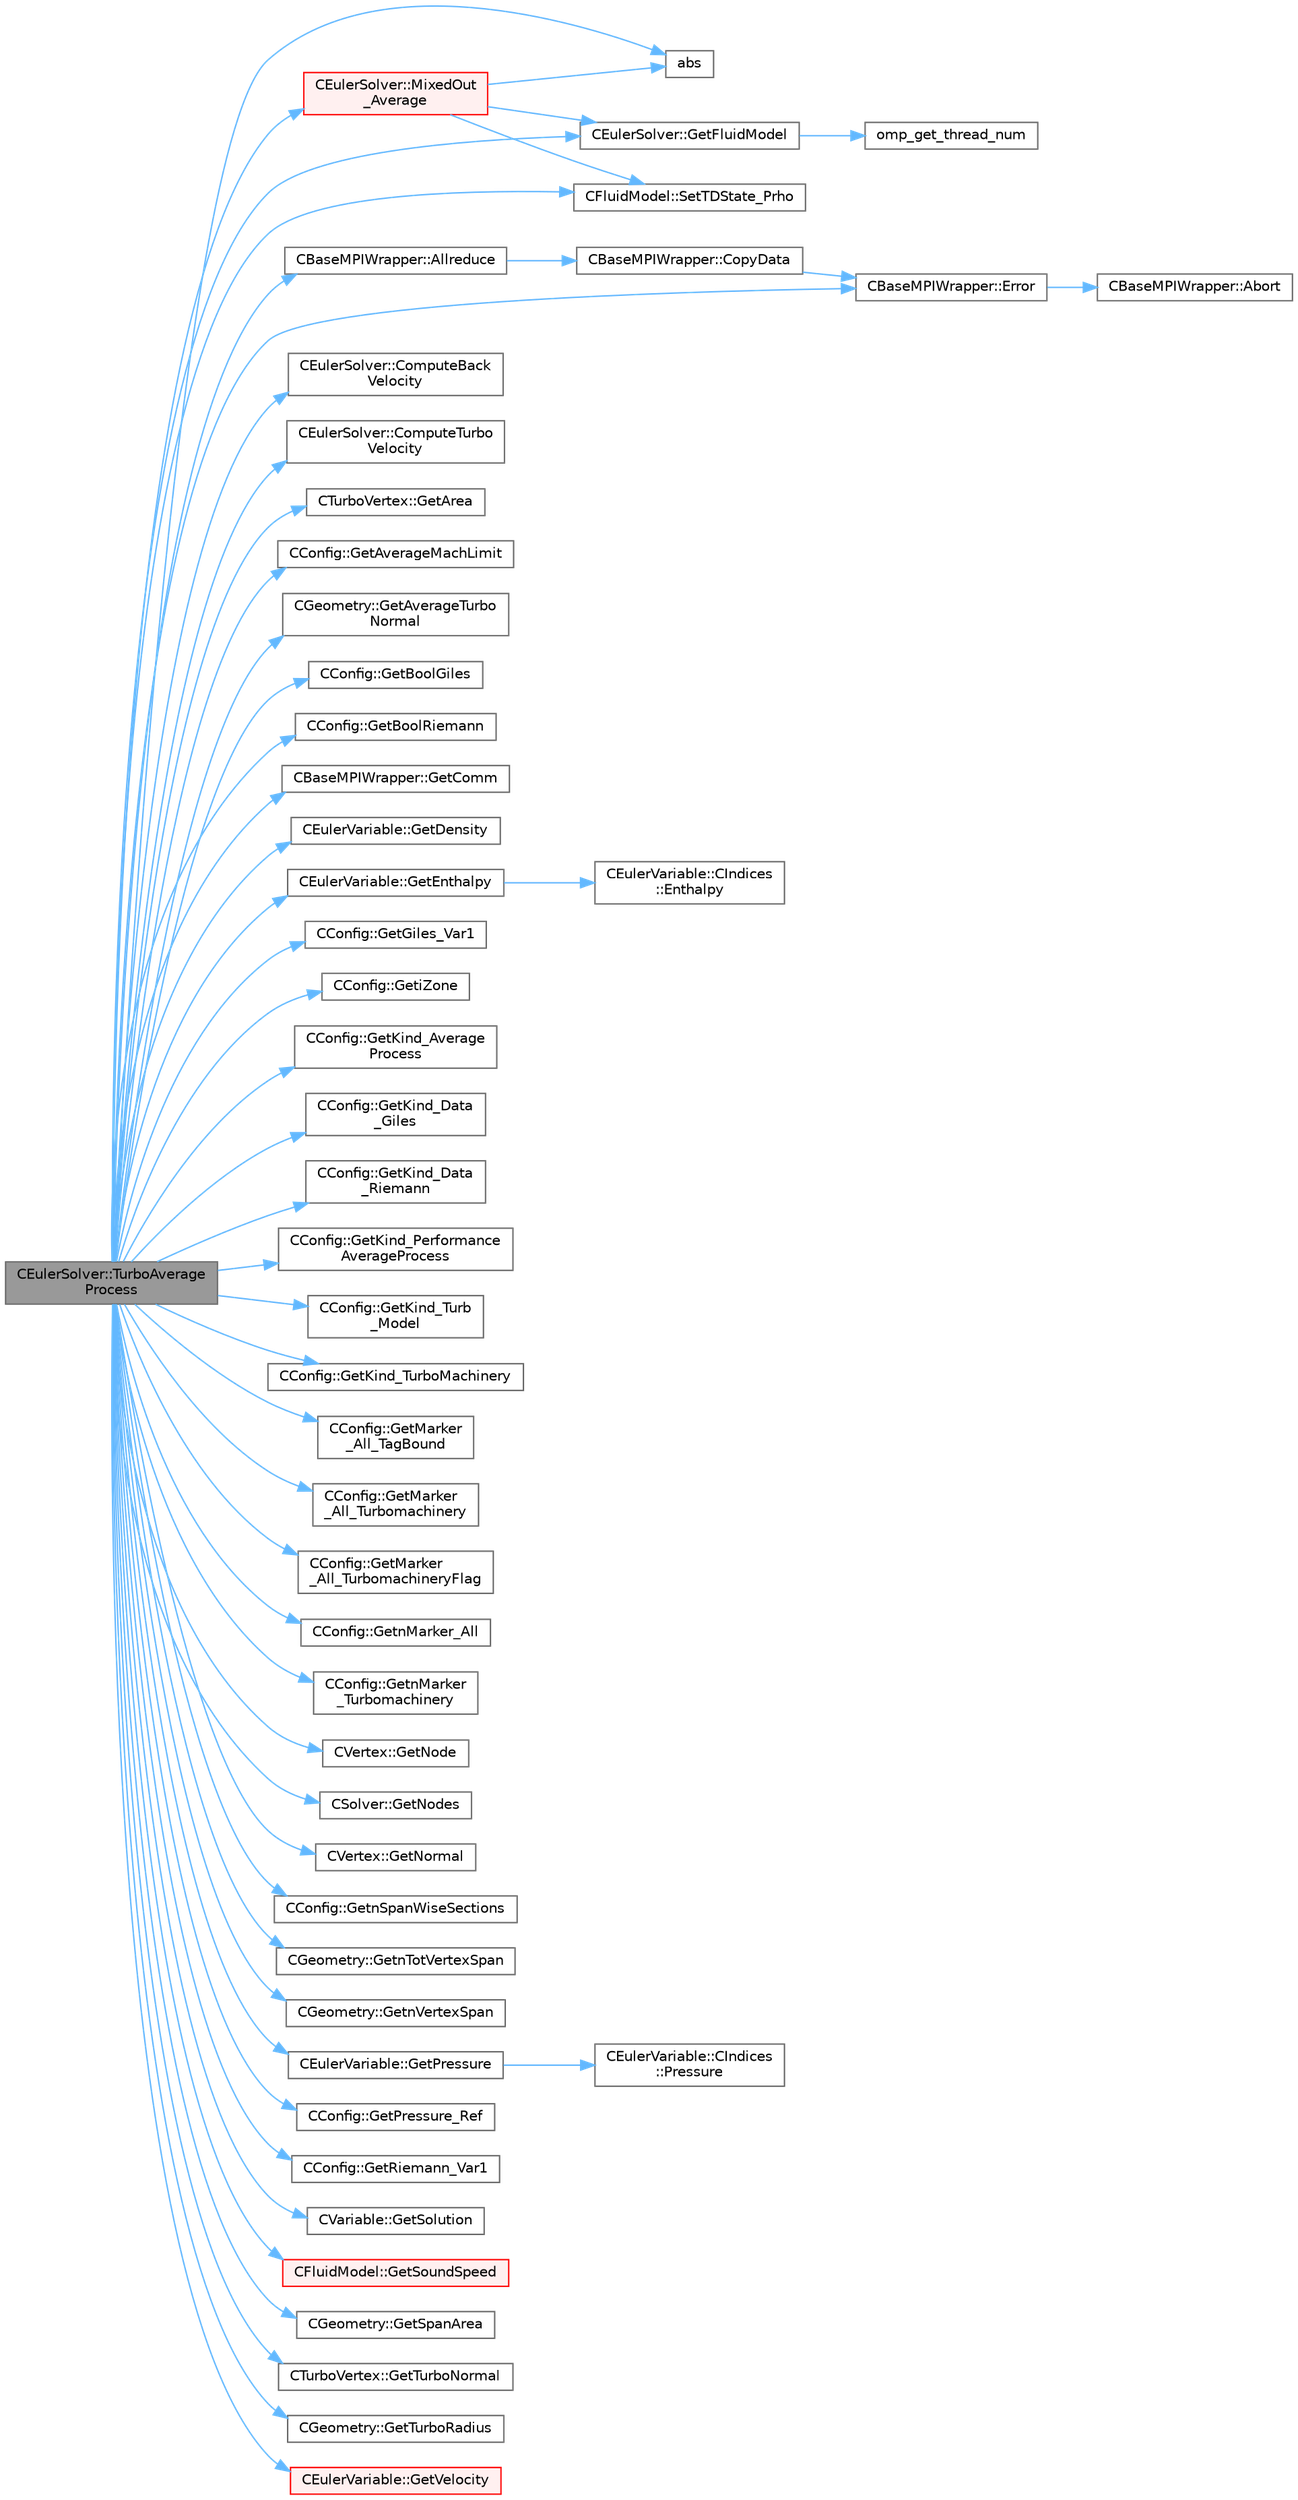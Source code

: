 digraph "CEulerSolver::TurboAverageProcess"
{
 // LATEX_PDF_SIZE
  bgcolor="transparent";
  edge [fontname=Helvetica,fontsize=10,labelfontname=Helvetica,labelfontsize=10];
  node [fontname=Helvetica,fontsize=10,shape=box,height=0.2,width=0.4];
  rankdir="LR";
  Node1 [id="Node000001",label="CEulerSolver::TurboAverage\lProcess",height=0.2,width=0.4,color="gray40", fillcolor="grey60", style="filled", fontcolor="black",tooltip="It computes average quantities along the span for turbomachinery analysis."];
  Node1 -> Node2 [id="edge1_Node000001_Node000002",color="steelblue1",style="solid",tooltip=" "];
  Node2 [id="Node000002",label="abs",height=0.2,width=0.4,color="grey40", fillcolor="white", style="filled",URL="$group__SIMD.html#gaf7650d08e2a58ed700276ddc70f72f96",tooltip=" "];
  Node1 -> Node3 [id="edge2_Node000001_Node000003",color="steelblue1",style="solid",tooltip=" "];
  Node3 [id="Node000003",label="CBaseMPIWrapper::Allreduce",height=0.2,width=0.4,color="grey40", fillcolor="white", style="filled",URL="$classCBaseMPIWrapper.html#a381d4b3738c09d92ee1ae9f89715b541",tooltip=" "];
  Node3 -> Node4 [id="edge3_Node000003_Node000004",color="steelblue1",style="solid",tooltip=" "];
  Node4 [id="Node000004",label="CBaseMPIWrapper::CopyData",height=0.2,width=0.4,color="grey40", fillcolor="white", style="filled",URL="$classCBaseMPIWrapper.html#a3c28692a4cab67ad0f81d18273db3d23",tooltip=" "];
  Node4 -> Node5 [id="edge4_Node000004_Node000005",color="steelblue1",style="solid",tooltip=" "];
  Node5 [id="Node000005",label="CBaseMPIWrapper::Error",height=0.2,width=0.4,color="grey40", fillcolor="white", style="filled",URL="$classCBaseMPIWrapper.html#a04457c47629bda56704e6a8804833eeb",tooltip=" "];
  Node5 -> Node6 [id="edge5_Node000005_Node000006",color="steelblue1",style="solid",tooltip=" "];
  Node6 [id="Node000006",label="CBaseMPIWrapper::Abort",height=0.2,width=0.4,color="grey40", fillcolor="white", style="filled",URL="$classCBaseMPIWrapper.html#af7297d861dca86b45cf561b6ab642e8f",tooltip=" "];
  Node1 -> Node7 [id="edge6_Node000001_Node000007",color="steelblue1",style="solid",tooltip=" "];
  Node7 [id="Node000007",label="CEulerSolver::ComputeBack\lVelocity",height=0.2,width=0.4,color="grey40", fillcolor="white", style="filled",URL="$classCEulerSolver.html#a364acc3006e3dd89993bb06db62488fd",tooltip="it take a velocity in the cartesian reference of framework and transform into the turbomachinery fram..."];
  Node1 -> Node8 [id="edge7_Node000001_Node000008",color="steelblue1",style="solid",tooltip=" "];
  Node8 [id="Node000008",label="CEulerSolver::ComputeTurbo\lVelocity",height=0.2,width=0.4,color="grey40", fillcolor="white", style="filled",URL="$classCEulerSolver.html#a5e3f6f32251ecccedd9018487e8118f0",tooltip="it take a velocity in the cartesian reference of framework and transform into the turbomachinery fram..."];
  Node1 -> Node5 [id="edge8_Node000001_Node000005",color="steelblue1",style="solid",tooltip=" "];
  Node1 -> Node9 [id="edge9_Node000001_Node000009",color="steelblue1",style="solid",tooltip=" "];
  Node9 [id="Node000009",label="CTurboVertex::GetArea",height=0.2,width=0.4,color="grey40", fillcolor="white", style="filled",URL="$classCTurboVertex.html#a72553841f50964c0c3a2847623162e0d",tooltip="get face Area associate to the vertex."];
  Node1 -> Node10 [id="edge10_Node000001_Node000010",color="steelblue1",style="solid",tooltip=" "];
  Node10 [id="Node000010",label="CConfig::GetAverageMachLimit",height=0.2,width=0.4,color="grey40", fillcolor="white", style="filled",URL="$classCConfig.html#a149fe458b48278e8e41082d109d9ba41",tooltip="Get mach limit for average massflow-based procedure ."];
  Node1 -> Node11 [id="edge11_Node000001_Node000011",color="steelblue1",style="solid",tooltip=" "];
  Node11 [id="Node000011",label="CGeometry::GetAverageTurbo\lNormal",height=0.2,width=0.4,color="grey40", fillcolor="white", style="filled",URL="$classCGeometry.html#a19492efbe9840429cf9ac392ac66d930",tooltip="Get the average normal at a specific span for a given marker in the turbomachinery reference of frame..."];
  Node1 -> Node12 [id="edge12_Node000001_Node000012",color="steelblue1",style="solid",tooltip=" "];
  Node12 [id="Node000012",label="CConfig::GetBoolGiles",height=0.2,width=0.4,color="grey40", fillcolor="white", style="filled",URL="$classCConfig.html#a148af6d807dcd352a3717fe3fac533c5",tooltip="Verify if there is any Giles Boundary Condition option specified from config file."];
  Node1 -> Node13 [id="edge13_Node000001_Node000013",color="steelblue1",style="solid",tooltip=" "];
  Node13 [id="Node000013",label="CConfig::GetBoolRiemann",height=0.2,width=0.4,color="grey40", fillcolor="white", style="filled",URL="$classCConfig.html#a66dc2659eeb8675240c6b2aa96de3be0",tooltip="Verify if there is any Riemann Boundary Condition option specified from config file."];
  Node1 -> Node14 [id="edge14_Node000001_Node000014",color="steelblue1",style="solid",tooltip=" "];
  Node14 [id="Node000014",label="CBaseMPIWrapper::GetComm",height=0.2,width=0.4,color="grey40", fillcolor="white", style="filled",URL="$classCBaseMPIWrapper.html#a8154391fc3522954802889d81d4ef5da",tooltip=" "];
  Node1 -> Node15 [id="edge15_Node000001_Node000015",color="steelblue1",style="solid",tooltip=" "];
  Node15 [id="Node000015",label="CEulerVariable::GetDensity",height=0.2,width=0.4,color="grey40", fillcolor="white", style="filled",URL="$classCEulerVariable.html#ab8ef32400854040ecb883825f907bed3",tooltip="Get the density of the flow."];
  Node1 -> Node16 [id="edge16_Node000001_Node000016",color="steelblue1",style="solid",tooltip=" "];
  Node16 [id="Node000016",label="CEulerVariable::GetEnthalpy",height=0.2,width=0.4,color="grey40", fillcolor="white", style="filled",URL="$classCEulerVariable.html#acaf8904fb43c0f0c8600c0da5b5397af",tooltip="Get the enthalpy of the flow."];
  Node16 -> Node17 [id="edge17_Node000016_Node000017",color="steelblue1",style="solid",tooltip=" "];
  Node17 [id="Node000017",label="CEulerVariable::CIndices\l::Enthalpy",height=0.2,width=0.4,color="grey40", fillcolor="white", style="filled",URL="$structCEulerVariable_1_1CIndices.html#a51689ac54181da96fae9c8556f287796",tooltip=" "];
  Node1 -> Node18 [id="edge18_Node000001_Node000018",color="steelblue1",style="solid",tooltip=" "];
  Node18 [id="Node000018",label="CEulerSolver::GetFluidModel",height=0.2,width=0.4,color="grey40", fillcolor="white", style="filled",URL="$classCEulerSolver.html#a0e82e3a994e844f8dca1994446888a0c",tooltip="Compute the pressure at the infinity."];
  Node18 -> Node19 [id="edge19_Node000018_Node000019",color="steelblue1",style="solid",tooltip=" "];
  Node19 [id="Node000019",label="omp_get_thread_num",height=0.2,width=0.4,color="grey40", fillcolor="white", style="filled",URL="$omp__structure_8hpp.html#aad63dd7e34961dbbd2e8774e7f6bc2d0",tooltip="Index of current thread, akin to MPI rank."];
  Node1 -> Node20 [id="edge20_Node000001_Node000020",color="steelblue1",style="solid",tooltip=" "];
  Node20 [id="Node000020",label="CConfig::GetGiles_Var1",height=0.2,width=0.4,color="grey40", fillcolor="white", style="filled",URL="$classCConfig.html#a6addffe7feb27af55b293ae3107da164",tooltip="Get the var 1 for the Giels BC."];
  Node1 -> Node21 [id="edge21_Node000001_Node000021",color="steelblue1",style="solid",tooltip=" "];
  Node21 [id="Node000021",label="CConfig::GetiZone",height=0.2,width=0.4,color="grey40", fillcolor="white", style="filled",URL="$classCConfig.html#a1d6335b8fdef6fbcd9a08f7503d73ec1",tooltip="Provides the number of varaibles."];
  Node1 -> Node22 [id="edge22_Node000001_Node000022",color="steelblue1",style="solid",tooltip=" "];
  Node22 [id="Node000022",label="CConfig::GetKind_Average\lProcess",height=0.2,width=0.4,color="grey40", fillcolor="white", style="filled",URL="$classCConfig.html#a92b562d845bd1cf09c60118f7d2a96da",tooltip="Get the kind of mixing process for averaging quantities at the boundaries."];
  Node1 -> Node23 [id="edge23_Node000001_Node000023",color="steelblue1",style="solid",tooltip=" "];
  Node23 [id="Node000023",label="CConfig::GetKind_Data\l_Giles",height=0.2,width=0.4,color="grey40", fillcolor="white", style="filled",URL="$classCConfig.html#a31881e198abedf14f815562917f6cb16",tooltip="Get Kind Data for the Giles BC."];
  Node1 -> Node24 [id="edge24_Node000001_Node000024",color="steelblue1",style="solid",tooltip=" "];
  Node24 [id="Node000024",label="CConfig::GetKind_Data\l_Riemann",height=0.2,width=0.4,color="grey40", fillcolor="white", style="filled",URL="$classCConfig.html#add316d9d3df8e7ad23763a203add8dc0",tooltip="Get Kind Data of Riemann boundary."];
  Node1 -> Node25 [id="edge25_Node000001_Node000025",color="steelblue1",style="solid",tooltip=" "];
  Node25 [id="Node000025",label="CConfig::GetKind_Performance\lAverageProcess",height=0.2,width=0.4,color="grey40", fillcolor="white", style="filled",URL="$classCConfig.html#a43ce30c5ca78f3bc155590874be6158d",tooltip="Get the kind of mixing process for averaging quantities at the boundaries."];
  Node1 -> Node26 [id="edge26_Node000001_Node000026",color="steelblue1",style="solid",tooltip=" "];
  Node26 [id="Node000026",label="CConfig::GetKind_Turb\l_Model",height=0.2,width=0.4,color="grey40", fillcolor="white", style="filled",URL="$classCConfig.html#a42cf888b42ce34079b2e3987bbf147dd",tooltip="Get the kind of the turbulence model."];
  Node1 -> Node27 [id="edge27_Node000001_Node000027",color="steelblue1",style="solid",tooltip=" "];
  Node27 [id="Node000027",label="CConfig::GetKind_TurboMachinery",height=0.2,width=0.4,color="grey40", fillcolor="white", style="filled",URL="$classCConfig.html#af2e6f0468842a345575889120e849c4a",tooltip="Get the kind of turbomachinery architecture."];
  Node1 -> Node28 [id="edge28_Node000001_Node000028",color="steelblue1",style="solid",tooltip=" "];
  Node28 [id="Node000028",label="CConfig::GetMarker\l_All_TagBound",height=0.2,width=0.4,color="grey40", fillcolor="white", style="filled",URL="$classCConfig.html#ab8c9c1f45950a29355be4ff357049440",tooltip="Get the index of the surface defined in the geometry file."];
  Node1 -> Node29 [id="edge29_Node000001_Node000029",color="steelblue1",style="solid",tooltip=" "];
  Node29 [id="Node000029",label="CConfig::GetMarker\l_All_Turbomachinery",height=0.2,width=0.4,color="grey40", fillcolor="white", style="filled",URL="$classCConfig.html#a489191993251fecdfec09e65446b2fa3",tooltip="Get the Turbomachinery information for a marker val_marker."];
  Node1 -> Node30 [id="edge30_Node000001_Node000030",color="steelblue1",style="solid",tooltip=" "];
  Node30 [id="Node000030",label="CConfig::GetMarker\l_All_TurbomachineryFlag",height=0.2,width=0.4,color="grey40", fillcolor="white", style="filled",URL="$classCConfig.html#ae92ecce81d1a01aff7bb2df3c525f61c",tooltip="Get the Turbomachinery flag information for a marker val_marker."];
  Node1 -> Node31 [id="edge31_Node000001_Node000031",color="steelblue1",style="solid",tooltip=" "];
  Node31 [id="Node000031",label="CConfig::GetnMarker_All",height=0.2,width=0.4,color="grey40", fillcolor="white", style="filled",URL="$classCConfig.html#a459dee039e618d21a5d78db61c221240",tooltip="Get the total number of boundary markers of the local process including send/receive domains."];
  Node1 -> Node32 [id="edge32_Node000001_Node000032",color="steelblue1",style="solid",tooltip=" "];
  Node32 [id="Node000032",label="CConfig::GetnMarker\l_Turbomachinery",height=0.2,width=0.4,color="grey40", fillcolor="white", style="filled",URL="$classCConfig.html#a2caf35ccfb5e2b96bd5f53054c42fee6",tooltip="number Turbomachinery performance option specified from config file."];
  Node1 -> Node33 [id="edge33_Node000001_Node000033",color="steelblue1",style="solid",tooltip=" "];
  Node33 [id="Node000033",label="CVertex::GetNode",height=0.2,width=0.4,color="grey40", fillcolor="white", style="filled",URL="$classCVertex.html#ad568da06e7191358d3a09a1bee71cdb5",tooltip="Get the node of the vertex."];
  Node1 -> Node34 [id="edge34_Node000001_Node000034",color="steelblue1",style="solid",tooltip=" "];
  Node34 [id="Node000034",label="CSolver::GetNodes",height=0.2,width=0.4,color="grey40", fillcolor="white", style="filled",URL="$classCSolver.html#adb28ae3845a6b61cf764a8e9fe4b794e",tooltip="Allow outside access to the nodes of the solver, containing conservatives, primitives,..."];
  Node1 -> Node35 [id="edge35_Node000001_Node000035",color="steelblue1",style="solid",tooltip=" "];
  Node35 [id="Node000035",label="CVertex::GetNormal",height=0.2,width=0.4,color="grey40", fillcolor="white", style="filled",URL="$classCVertex.html#a57cacfe764770e6c0e54c278cb584f7c",tooltip="Copy the the normal vector of a face."];
  Node1 -> Node36 [id="edge36_Node000001_Node000036",color="steelblue1",style="solid",tooltip=" "];
  Node36 [id="Node000036",label="CConfig::GetnSpanWiseSections",height=0.2,width=0.4,color="grey40", fillcolor="white", style="filled",URL="$classCConfig.html#a50c6d8787325e09d732ecb9c4af96e93",tooltip="number span-wise sections to compute 3D BC and performance for turbomachinery."];
  Node1 -> Node37 [id="edge37_Node000001_Node000037",color="steelblue1",style="solid",tooltip=" "];
  Node37 [id="Node000037",label="CGeometry::GetnTotVertexSpan",height=0.2,width=0.4,color="grey40", fillcolor="white", style="filled",URL="$classCGeometry.html#a9eb8d5a06f628a26525092f651fb594a",tooltip="A total number of vertex independently from the MPI partions."];
  Node1 -> Node38 [id="edge38_Node000001_Node000038",color="steelblue1",style="solid",tooltip=" "];
  Node38 [id="Node000038",label="CGeometry::GetnVertexSpan",height=0.2,width=0.4,color="grey40", fillcolor="white", style="filled",URL="$classCGeometry.html#a81c34ad0099221f81fb0beb88f994148",tooltip="Get number of vertices."];
  Node1 -> Node39 [id="edge39_Node000001_Node000039",color="steelblue1",style="solid",tooltip=" "];
  Node39 [id="Node000039",label="CEulerVariable::GetPressure",height=0.2,width=0.4,color="grey40", fillcolor="white", style="filled",URL="$classCEulerVariable.html#a5e1ee3cd1062365d7da17ee3ee49537e",tooltip="Get the flow pressure."];
  Node39 -> Node40 [id="edge40_Node000039_Node000040",color="steelblue1",style="solid",tooltip=" "];
  Node40 [id="Node000040",label="CEulerVariable::CIndices\l::Pressure",height=0.2,width=0.4,color="grey40", fillcolor="white", style="filled",URL="$structCEulerVariable_1_1CIndices.html#a71ffbd849fd584ff3a787411497d3007",tooltip=" "];
  Node1 -> Node41 [id="edge41_Node000001_Node000041",color="steelblue1",style="solid",tooltip=" "];
  Node41 [id="Node000041",label="CConfig::GetPressure_Ref",height=0.2,width=0.4,color="grey40", fillcolor="white", style="filled",URL="$classCConfig.html#a75b1f9203bdb8ced64323a100fa3aef9",tooltip="Get the value of the reference pressure for non-dimensionalization."];
  Node1 -> Node42 [id="edge42_Node000001_Node000042",color="steelblue1",style="solid",tooltip=" "];
  Node42 [id="Node000042",label="CConfig::GetRiemann_Var1",height=0.2,width=0.4,color="grey40", fillcolor="white", style="filled",URL="$classCConfig.html#aa993ad5d9cf8ef69619d29f043149960",tooltip="Get the var 1 at Riemann boundary."];
  Node1 -> Node43 [id="edge43_Node000001_Node000043",color="steelblue1",style="solid",tooltip=" "];
  Node43 [id="Node000043",label="CVariable::GetSolution",height=0.2,width=0.4,color="grey40", fillcolor="white", style="filled",URL="$classCVariable.html#a261483e39c23c1de7cb9aea7e917c121",tooltip="Get the solution."];
  Node1 -> Node44 [id="edge44_Node000001_Node000044",color="steelblue1",style="solid",tooltip=" "];
  Node44 [id="Node000044",label="CFluidModel::GetSoundSpeed",height=0.2,width=0.4,color="red", fillcolor="#FFF0F0", style="filled",URL="$classCFluidModel.html#a114d121d918607fe923446ad733b2c62",tooltip="Get fluid speed of sound."];
  Node1 -> Node46 [id="edge45_Node000001_Node000046",color="steelblue1",style="solid",tooltip=" "];
  Node46 [id="Node000046",label="CGeometry::GetSpanArea",height=0.2,width=0.4,color="grey40", fillcolor="white", style="filled",URL="$classCGeometry.html#a0f8752f57588e44465ab07e34490ac0e",tooltip="Get the value of the total area for each span."];
  Node1 -> Node47 [id="edge46_Node000001_Node000047",color="steelblue1",style="solid",tooltip=" "];
  Node47 [id="Node000047",label="CTurboVertex::GetTurboNormal",height=0.2,width=0.4,color="grey40", fillcolor="white", style="filled",URL="$classCTurboVertex.html#ad72f5115828f49f0fafdc66b00f3ece4",tooltip="Copy the the turbo normal vector of a face."];
  Node1 -> Node48 [id="edge47_Node000001_Node000048",color="steelblue1",style="solid",tooltip=" "];
  Node48 [id="Node000048",label="CGeometry::GetTurboRadius",height=0.2,width=0.4,color="grey40", fillcolor="white", style="filled",URL="$classCGeometry.html#a8b4ea7303813a238f47b4d42b5a0de5d",tooltip="Get the value of the total area for each span."];
  Node1 -> Node49 [id="edge48_Node000001_Node000049",color="steelblue1",style="solid",tooltip=" "];
  Node49 [id="Node000049",label="CEulerVariable::GetVelocity",height=0.2,width=0.4,color="red", fillcolor="#FFF0F0", style="filled",URL="$classCEulerVariable.html#afb2ba375855bc63c9bc96227efaece99",tooltip="Get the velocity of the flow."];
  Node1 -> Node51 [id="edge49_Node000001_Node000051",color="steelblue1",style="solid",tooltip=" "];
  Node51 [id="Node000051",label="CEulerSolver::MixedOut\l_Average",height=0.2,width=0.4,color="red", fillcolor="#FFF0F0", style="filled",URL="$classCEulerSolver.html#ad3cdd2a1dd358b558857951b8a339318",tooltip="it performs a mixed out average of the nodes of a boundary."];
  Node51 -> Node2 [id="edge50_Node000051_Node000002",color="steelblue1",style="solid",tooltip=" "];
  Node51 -> Node18 [id="edge51_Node000051_Node000018",color="steelblue1",style="solid",tooltip=" "];
  Node51 -> Node60 [id="edge52_Node000051_Node000060",color="steelblue1",style="solid",tooltip=" "];
  Node60 [id="Node000060",label="CFluidModel::SetTDState_Prho",height=0.2,width=0.4,color="grey40", fillcolor="white", style="filled",URL="$classCFluidModel.html#a7748f80460e9a907b0d0002e98d4d281",tooltip="virtual member that would be different for each gas model implemented"];
  Node1 -> Node60 [id="edge53_Node000001_Node000060",color="steelblue1",style="solid",tooltip=" "];
}
